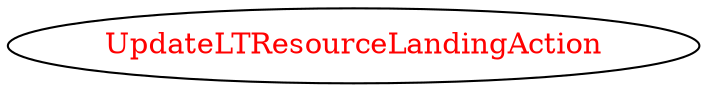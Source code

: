 digraph dependencyGraph {
 concentrate=true;
 ranksep="2.0";
 rankdir="LR"; 
 splines="ortho";
"UpdateLTResourceLandingAction" [fontcolor="red"];
}